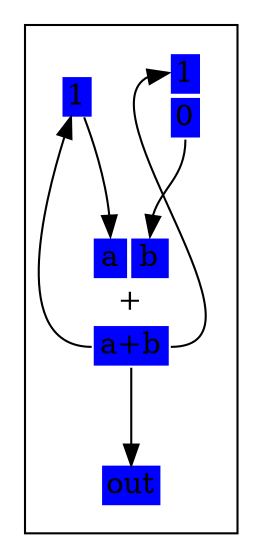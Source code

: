 digraph flow {
subgraph cluster_factorial {
	node [shape=none; width=0; height=0]
	factorial_plus [label = <<table border="0">
								<tr>
									<td colspan="1" bgcolor="blue" port="i0">a</td>
									<td colspan="1" bgcolor="blue" port="i1">b</td>
								</tr>
								<tr><td colspan="2" port="f">+</td></tr>
								<tr>
									<td colspan="2" bgcolor="blue" port="o0">a+b</td>
								</tr>
							</table>>]
	factorial_0r [label = <<table border="0">
								<tr><td bgcolor="blue" colspan="1" port="i0">1</td></tr>
								<tr><td bgcolor="blue" colspan="1" port="f">0</td></tr>
							</table>>]
	factorial_1l [label = <<table border="0">
								<tr><td bgcolor="blue" colspan="1" port="f">1</td></tr>
							</table>>]
	factorial_out [label = <<table border="0">
								<tr><td bgcolor="blue" colspan="1" port="f">out</td></tr>
							</table>>]
	factorial_1l:f -> factorial_plus:i0
	factorial_0r:f -> factorial_plus:i1
	factorial_plus:o0 -> factorial_0r:i0 [constraint=false]
	factorial_plus:o0 -> factorial_out:f
	factorial_plus:o0 -> factorial_1l:f [constraint=false]
}
}
